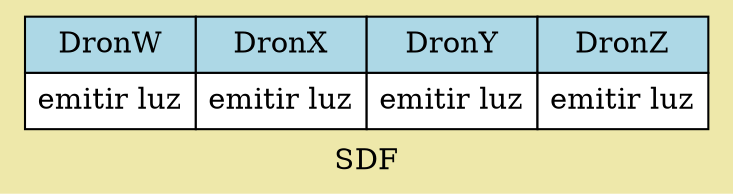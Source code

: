 digraph G {
  node [shape=plaintext];
  label="SDF";
  bgcolor="palegoldenrod";
SDF  [
    label=<<table border="0" cellborder="1" cellspacing="0" cellpadding="5">
      <tr>
        <td bgcolor="lightblue">DronW</td>
        <td bgcolor="lightblue">DronX</td>
        <td bgcolor="lightblue">DronY</td>
        <td bgcolor="lightblue">DronZ</td>
      </tr>
      <tr>
        <td bgcolor="White">emitir luz</td>
        <td bgcolor="White">emitir luz</td>
        <td bgcolor="White">emitir luz</td>
        <td bgcolor="White">emitir luz</td>
      </tr>
    </table>>
  ];
}
